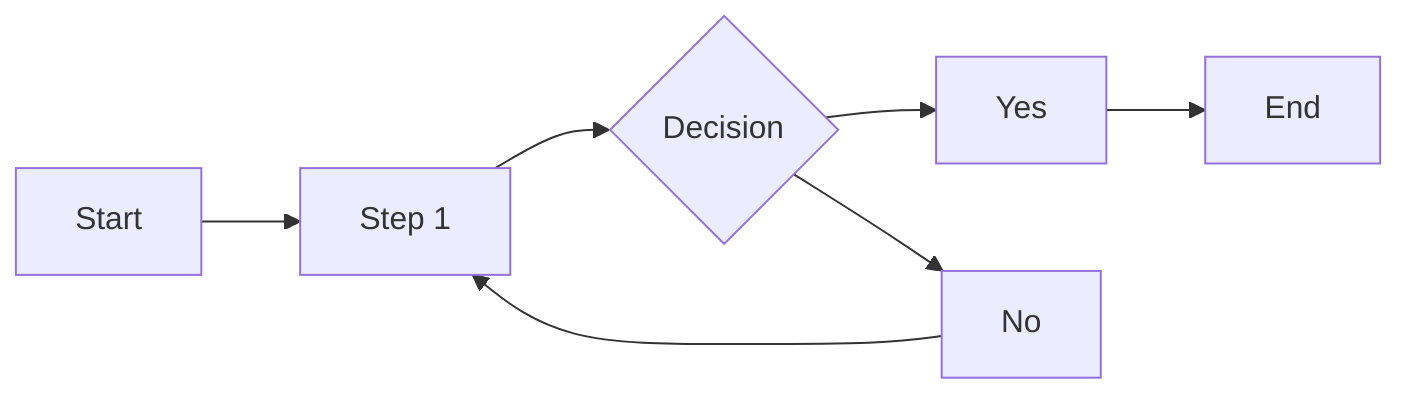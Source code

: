 graph LR
  A[Start] --> B[Step 1]
  B --> C{Decision}
  C --> D[Yes]
  D --> E[End]
  C --> F[No]
  F --> B